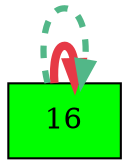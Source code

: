 digraph G{
rankdir=LR;
16 [style=filled, shape=box, fillcolor="#00fe00", label="16"];
16 -> 16 [color="#e63946",penwidth=4.00];
16 -> 16 [color="#52b788",style=dashed,penwidth=3.00];
}